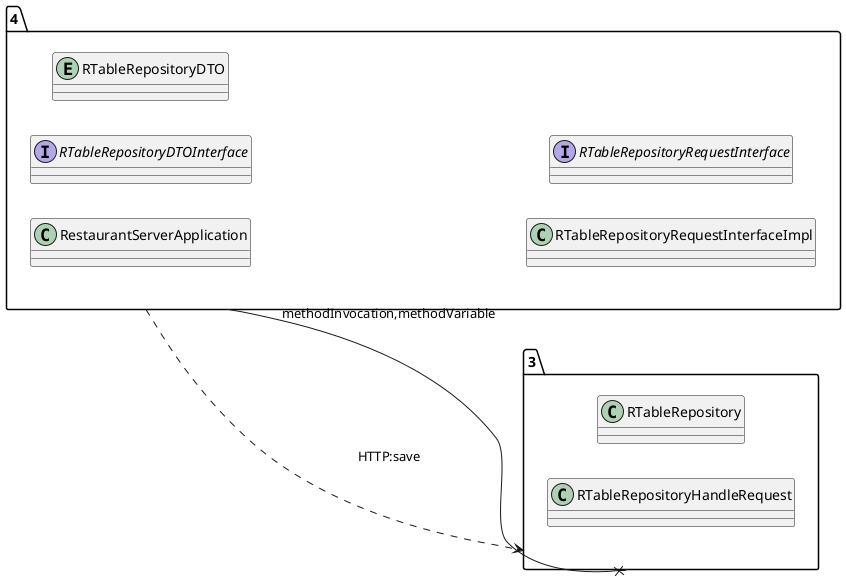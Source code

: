 @startuml 
allow_mixing
left to right direction
package "4"{
class RestaurantServerApplication
interface RTableRepositoryDTOInterface
entity RTableRepositoryDTO
class RTableRepositoryRequestInterfaceImpl
interface RTableRepositoryRequestInterface

}
package "3"{
class RTableRepository
class RTableRepositoryHandleRequest

}
"4" --x "3":methodInvocation,methodVariable
"4" ..> "3":HTTP:save
@enduml